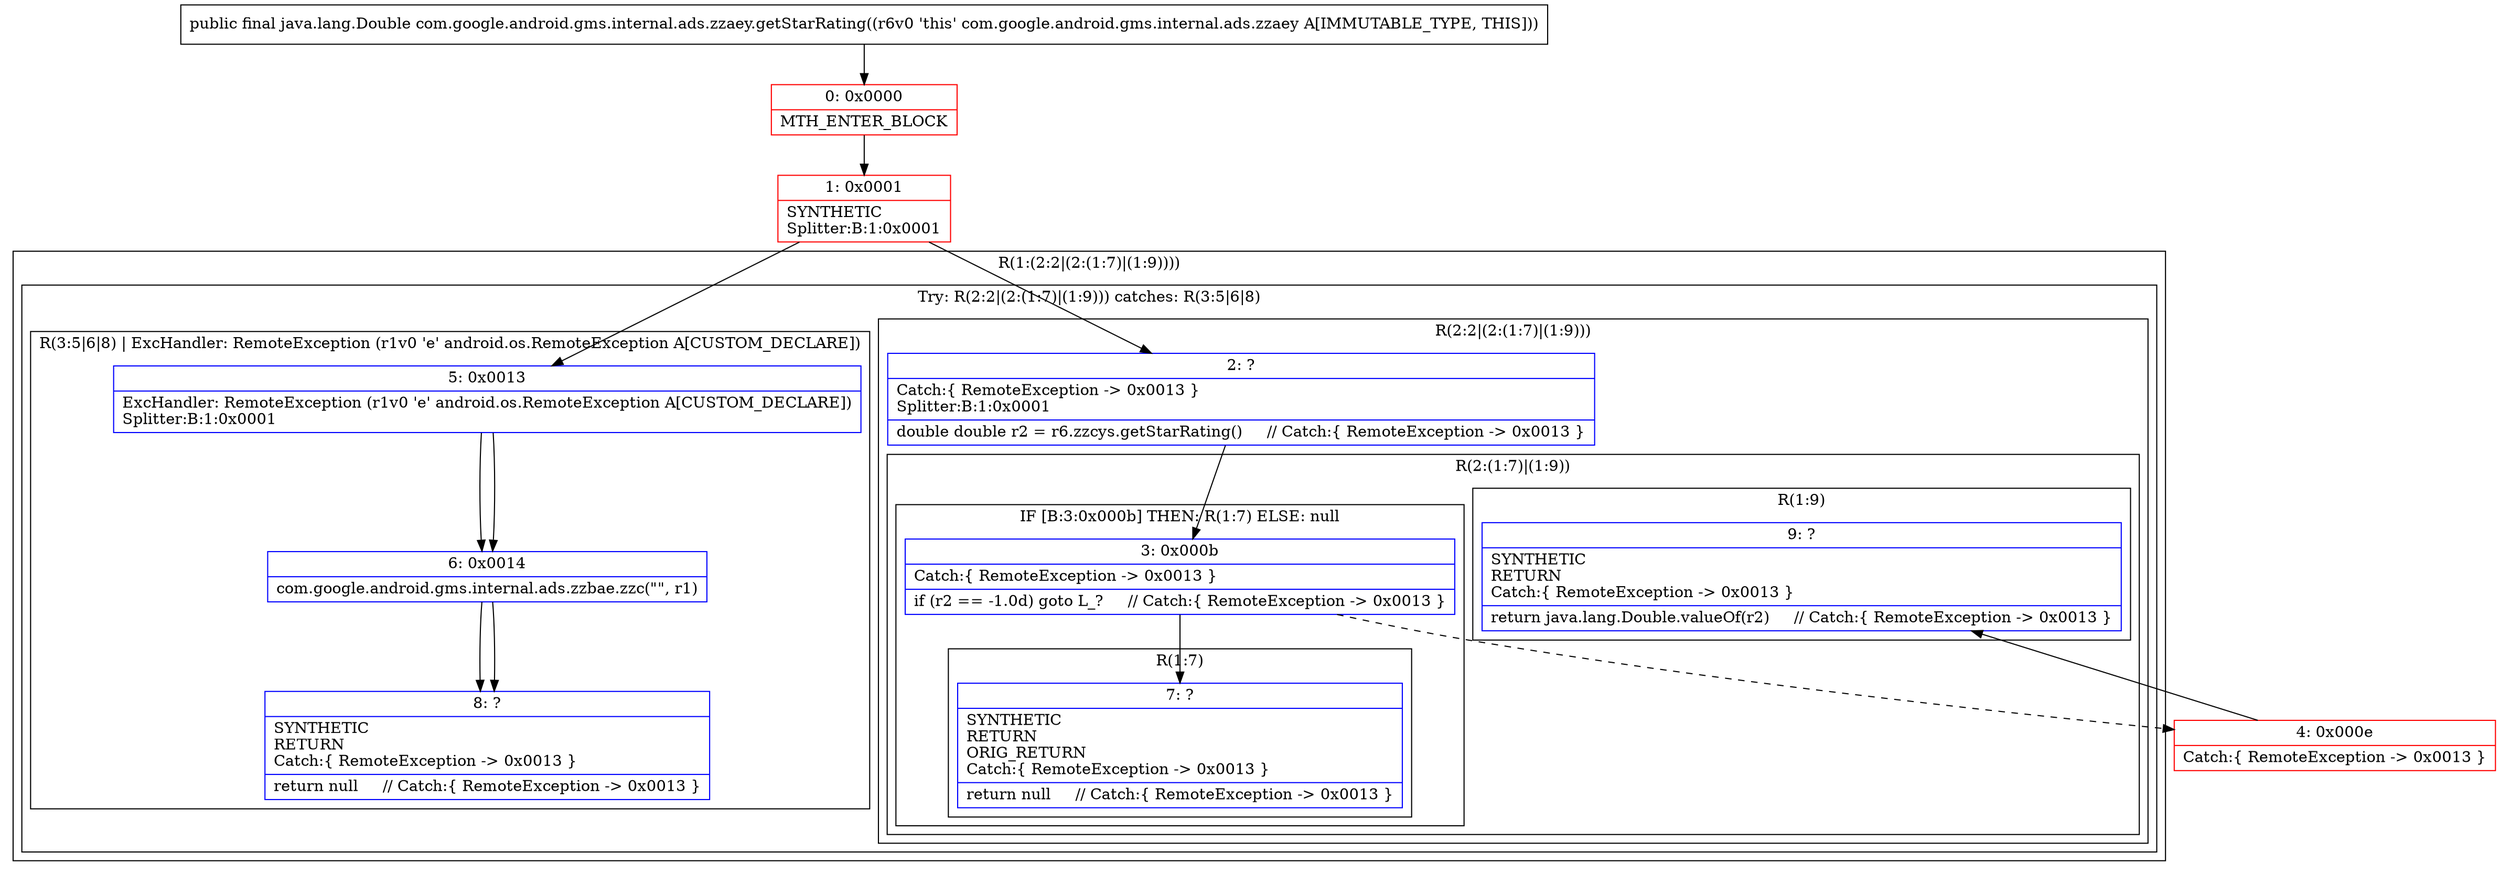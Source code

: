 digraph "CFG forcom.google.android.gms.internal.ads.zzaey.getStarRating()Ljava\/lang\/Double;" {
subgraph cluster_Region_513962479 {
label = "R(1:(2:2|(2:(1:7)|(1:9))))";
node [shape=record,color=blue];
subgraph cluster_TryCatchRegion_194834482 {
label = "Try: R(2:2|(2:(1:7)|(1:9))) catches: R(3:5|6|8)";
node [shape=record,color=blue];
subgraph cluster_Region_2142515523 {
label = "R(2:2|(2:(1:7)|(1:9)))";
node [shape=record,color=blue];
Node_2 [shape=record,label="{2\:\ ?|Catch:\{ RemoteException \-\> 0x0013 \}\lSplitter:B:1:0x0001\l|double double r2 = r6.zzcys.getStarRating()     \/\/ Catch:\{ RemoteException \-\> 0x0013 \}\l}"];
subgraph cluster_Region_1402410764 {
label = "R(2:(1:7)|(1:9))";
node [shape=record,color=blue];
subgraph cluster_IfRegion_375027400 {
label = "IF [B:3:0x000b] THEN: R(1:7) ELSE: null";
node [shape=record,color=blue];
Node_3 [shape=record,label="{3\:\ 0x000b|Catch:\{ RemoteException \-\> 0x0013 \}\l|if (r2 == \-1.0d) goto L_?     \/\/ Catch:\{ RemoteException \-\> 0x0013 \}\l}"];
subgraph cluster_Region_1473564591 {
label = "R(1:7)";
node [shape=record,color=blue];
Node_7 [shape=record,label="{7\:\ ?|SYNTHETIC\lRETURN\lORIG_RETURN\lCatch:\{ RemoteException \-\> 0x0013 \}\l|return null     \/\/ Catch:\{ RemoteException \-\> 0x0013 \}\l}"];
}
}
subgraph cluster_Region_1106537466 {
label = "R(1:9)";
node [shape=record,color=blue];
Node_9 [shape=record,label="{9\:\ ?|SYNTHETIC\lRETURN\lCatch:\{ RemoteException \-\> 0x0013 \}\l|return java.lang.Double.valueOf(r2)     \/\/ Catch:\{ RemoteException \-\> 0x0013 \}\l}"];
}
}
}
subgraph cluster_Region_1525998003 {
label = "R(3:5|6|8) | ExcHandler: RemoteException (r1v0 'e' android.os.RemoteException A[CUSTOM_DECLARE])\l";
node [shape=record,color=blue];
Node_5 [shape=record,label="{5\:\ 0x0013|ExcHandler: RemoteException (r1v0 'e' android.os.RemoteException A[CUSTOM_DECLARE])\lSplitter:B:1:0x0001\l}"];
Node_6 [shape=record,label="{6\:\ 0x0014|com.google.android.gms.internal.ads.zzbae.zzc(\"\", r1)\l}"];
Node_8 [shape=record,label="{8\:\ ?|SYNTHETIC\lRETURN\lCatch:\{ RemoteException \-\> 0x0013 \}\l|return null     \/\/ Catch:\{ RemoteException \-\> 0x0013 \}\l}"];
}
}
}
subgraph cluster_Region_1525998003 {
label = "R(3:5|6|8) | ExcHandler: RemoteException (r1v0 'e' android.os.RemoteException A[CUSTOM_DECLARE])\l";
node [shape=record,color=blue];
Node_5 [shape=record,label="{5\:\ 0x0013|ExcHandler: RemoteException (r1v0 'e' android.os.RemoteException A[CUSTOM_DECLARE])\lSplitter:B:1:0x0001\l}"];
Node_6 [shape=record,label="{6\:\ 0x0014|com.google.android.gms.internal.ads.zzbae.zzc(\"\", r1)\l}"];
Node_8 [shape=record,label="{8\:\ ?|SYNTHETIC\lRETURN\lCatch:\{ RemoteException \-\> 0x0013 \}\l|return null     \/\/ Catch:\{ RemoteException \-\> 0x0013 \}\l}"];
}
Node_0 [shape=record,color=red,label="{0\:\ 0x0000|MTH_ENTER_BLOCK\l}"];
Node_1 [shape=record,color=red,label="{1\:\ 0x0001|SYNTHETIC\lSplitter:B:1:0x0001\l}"];
Node_4 [shape=record,color=red,label="{4\:\ 0x000e|Catch:\{ RemoteException \-\> 0x0013 \}\l}"];
MethodNode[shape=record,label="{public final java.lang.Double com.google.android.gms.internal.ads.zzaey.getStarRating((r6v0 'this' com.google.android.gms.internal.ads.zzaey A[IMMUTABLE_TYPE, THIS])) }"];
MethodNode -> Node_0;
Node_2 -> Node_3;
Node_3 -> Node_4[style=dashed];
Node_3 -> Node_7;
Node_5 -> Node_6;
Node_6 -> Node_8;
Node_5 -> Node_6;
Node_6 -> Node_8;
Node_0 -> Node_1;
Node_1 -> Node_2;
Node_1 -> Node_5;
Node_4 -> Node_9;
}

